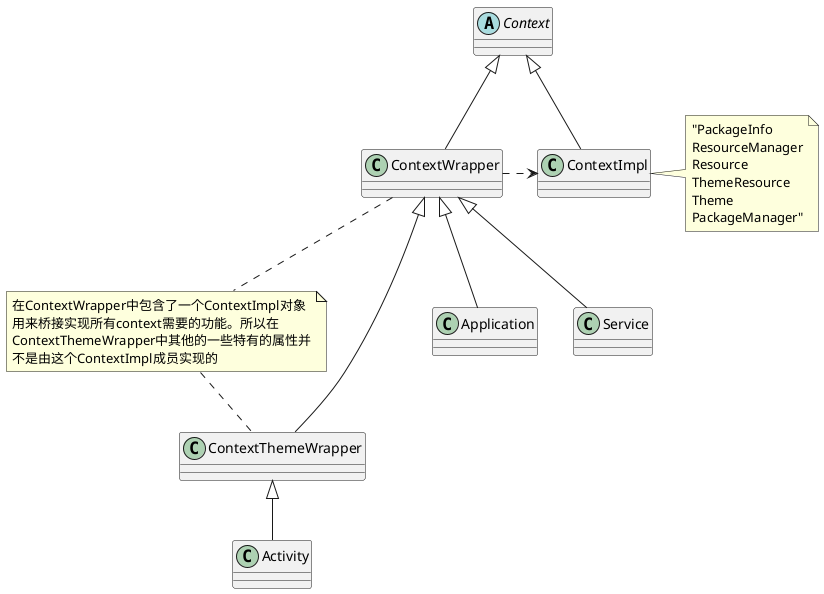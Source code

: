 @startuml
note as wrapperNote
在ContextWrapper中包含了一个ContextImpl对象
用来桥接实现所有context需要的功能。所以在
ContextThemeWrapper中其他的一些特有的属性并
不是由这个ContextImpl成员实现的
end note

abstract class Context
class ContextImpl
class ContextWrapper
class ContextThemeWrapper
class Application
class Service
class Activity

note right of ContextImpl
"PackageInfo
ResourceManager
Resource
ThemeResource
Theme
PackageManager"
end note

ContextWrapper .. wrapperNote
wrapperNote .. ContextThemeWrapper

Context <|-- ContextImpl
Context <|-- ContextWrapper
ContextWrapper .> ContextImpl

ContextWrapper <|-- ContextThemeWrapper
ContextWrapper <|-- Application
ContextWrapper <|-- Service

ContextThemeWrapper <|-- Activity
@enduml
